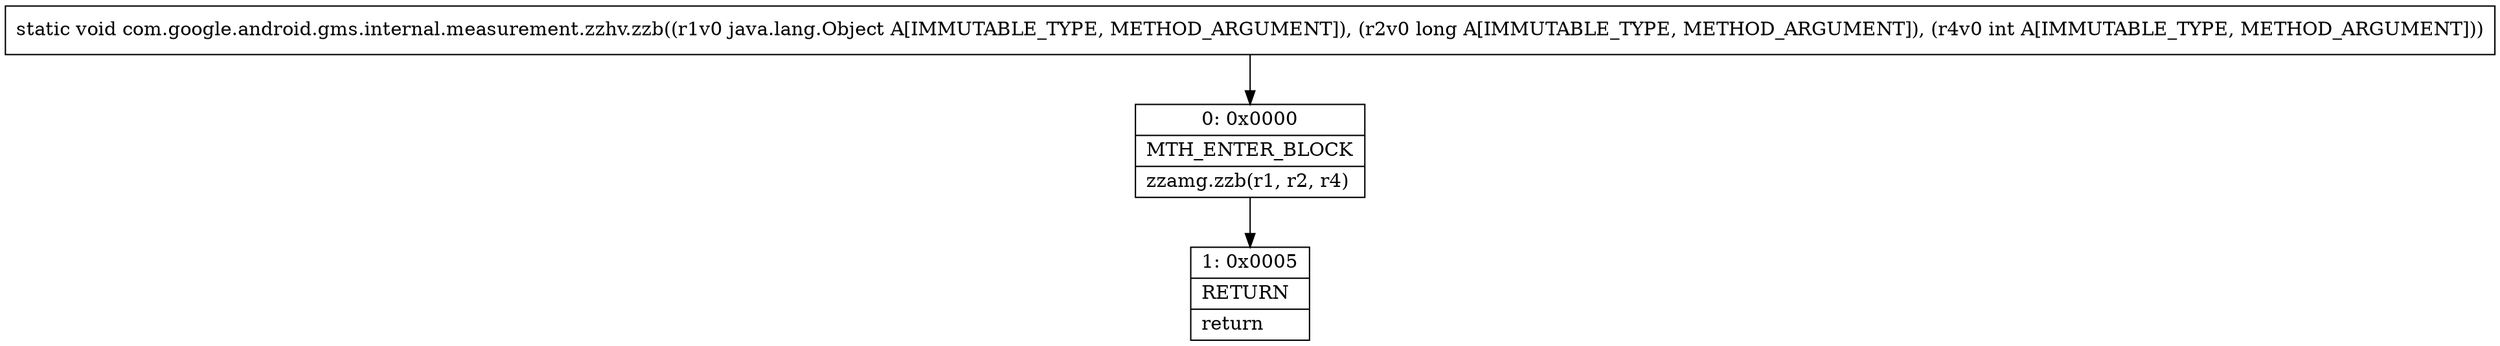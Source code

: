 digraph "CFG forcom.google.android.gms.internal.measurement.zzhv.zzb(Ljava\/lang\/Object;JI)V" {
Node_0 [shape=record,label="{0\:\ 0x0000|MTH_ENTER_BLOCK\l|zzamg.zzb(r1, r2, r4)\l}"];
Node_1 [shape=record,label="{1\:\ 0x0005|RETURN\l|return\l}"];
MethodNode[shape=record,label="{static void com.google.android.gms.internal.measurement.zzhv.zzb((r1v0 java.lang.Object A[IMMUTABLE_TYPE, METHOD_ARGUMENT]), (r2v0 long A[IMMUTABLE_TYPE, METHOD_ARGUMENT]), (r4v0 int A[IMMUTABLE_TYPE, METHOD_ARGUMENT])) }"];
MethodNode -> Node_0;
Node_0 -> Node_1;
}

